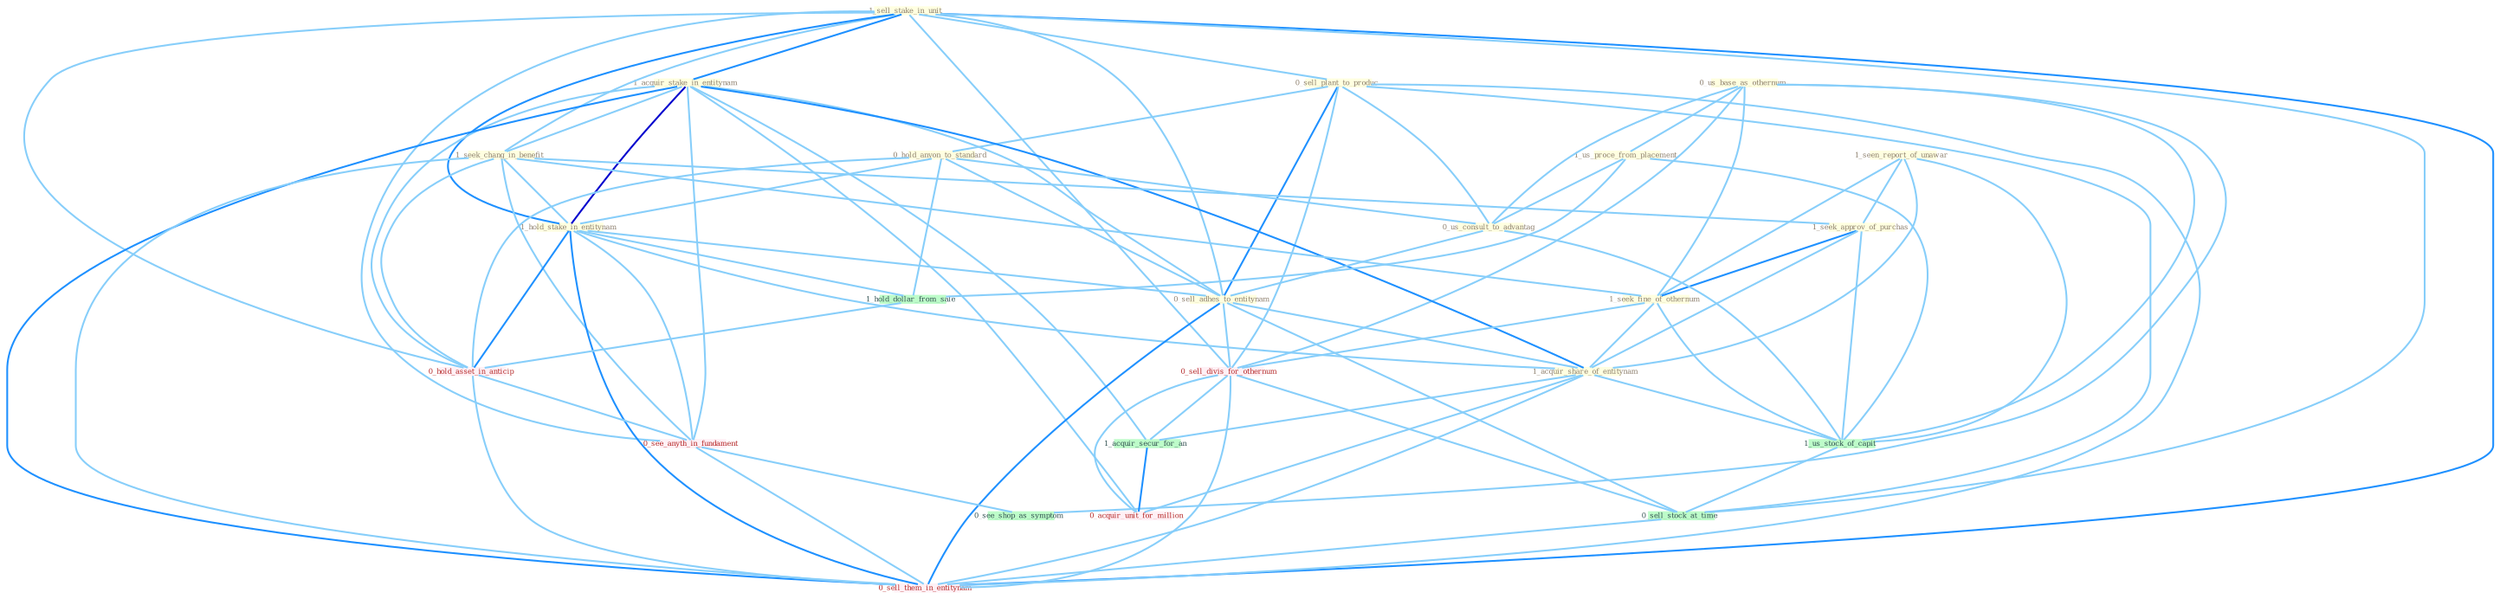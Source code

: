 Graph G{ 
    node
    [shape=polygon,style=filled,width=.5,height=.06,color="#BDFCC9",fixedsize=true,fontsize=4,
    fontcolor="#2f4f4f"];
    {node
    [color="#ffffe0", fontcolor="#8b7d6b"] "1_sell_stake_in_unit " "0_us_base_as_othernum " "0_sell_plant_to_produc " "1_acquir_stake_in_entitynam " "1_seek_chang_in_benefit " "1_seen_report_of_unawar " "1_us_proce_from_placement " "0_hold_anyon_to_standard " "1_seek_approv_of_purchas " "1_hold_stake_in_entitynam " "0_us_consult_to_advantag " "1_seek_fine_of_othernum " "0_sell_adhes_to_entitynam " "1_acquir_share_of_entitynam "}
{node [color="#fff0f5", fontcolor="#b22222"] "0_sell_divis_for_othernum " "0_hold_asset_in_anticip " "0_see_anyth_in_fundament " "0_acquir_unit_for_million " "0_sell_them_in_entitynam "}
edge [color="#B0E2FF"];

	"1_sell_stake_in_unit " -- "0_sell_plant_to_produc " [w="1", color="#87cefa" ];
	"1_sell_stake_in_unit " -- "1_acquir_stake_in_entitynam " [w="2", color="#1e90ff" , len=0.8];
	"1_sell_stake_in_unit " -- "1_seek_chang_in_benefit " [w="1", color="#87cefa" ];
	"1_sell_stake_in_unit " -- "1_hold_stake_in_entitynam " [w="2", color="#1e90ff" , len=0.8];
	"1_sell_stake_in_unit " -- "0_sell_adhes_to_entitynam " [w="1", color="#87cefa" ];
	"1_sell_stake_in_unit " -- "0_sell_divis_for_othernum " [w="1", color="#87cefa" ];
	"1_sell_stake_in_unit " -- "0_hold_asset_in_anticip " [w="1", color="#87cefa" ];
	"1_sell_stake_in_unit " -- "0_sell_stock_at_time " [w="1", color="#87cefa" ];
	"1_sell_stake_in_unit " -- "0_see_anyth_in_fundament " [w="1", color="#87cefa" ];
	"1_sell_stake_in_unit " -- "0_sell_them_in_entitynam " [w="2", color="#1e90ff" , len=0.8];
	"0_us_base_as_othernum " -- "1_us_proce_from_placement " [w="1", color="#87cefa" ];
	"0_us_base_as_othernum " -- "0_us_consult_to_advantag " [w="1", color="#87cefa" ];
	"0_us_base_as_othernum " -- "1_seek_fine_of_othernum " [w="1", color="#87cefa" ];
	"0_us_base_as_othernum " -- "0_sell_divis_for_othernum " [w="1", color="#87cefa" ];
	"0_us_base_as_othernum " -- "1_us_stock_of_capit " [w="1", color="#87cefa" ];
	"0_us_base_as_othernum " -- "0_see_shop_as_symptom " [w="1", color="#87cefa" ];
	"0_sell_plant_to_produc " -- "0_hold_anyon_to_standard " [w="1", color="#87cefa" ];
	"0_sell_plant_to_produc " -- "0_us_consult_to_advantag " [w="1", color="#87cefa" ];
	"0_sell_plant_to_produc " -- "0_sell_adhes_to_entitynam " [w="2", color="#1e90ff" , len=0.8];
	"0_sell_plant_to_produc " -- "0_sell_divis_for_othernum " [w="1", color="#87cefa" ];
	"0_sell_plant_to_produc " -- "0_sell_stock_at_time " [w="1", color="#87cefa" ];
	"0_sell_plant_to_produc " -- "0_sell_them_in_entitynam " [w="1", color="#87cefa" ];
	"1_acquir_stake_in_entitynam " -- "1_seek_chang_in_benefit " [w="1", color="#87cefa" ];
	"1_acquir_stake_in_entitynam " -- "1_hold_stake_in_entitynam " [w="3", color="#0000cd" , len=0.6];
	"1_acquir_stake_in_entitynam " -- "0_sell_adhes_to_entitynam " [w="1", color="#87cefa" ];
	"1_acquir_stake_in_entitynam " -- "1_acquir_share_of_entitynam " [w="2", color="#1e90ff" , len=0.8];
	"1_acquir_stake_in_entitynam " -- "1_acquir_secur_for_an " [w="1", color="#87cefa" ];
	"1_acquir_stake_in_entitynam " -- "0_hold_asset_in_anticip " [w="1", color="#87cefa" ];
	"1_acquir_stake_in_entitynam " -- "0_see_anyth_in_fundament " [w="1", color="#87cefa" ];
	"1_acquir_stake_in_entitynam " -- "0_acquir_unit_for_million " [w="1", color="#87cefa" ];
	"1_acquir_stake_in_entitynam " -- "0_sell_them_in_entitynam " [w="2", color="#1e90ff" , len=0.8];
	"1_seek_chang_in_benefit " -- "1_seek_approv_of_purchas " [w="1", color="#87cefa" ];
	"1_seek_chang_in_benefit " -- "1_hold_stake_in_entitynam " [w="1", color="#87cefa" ];
	"1_seek_chang_in_benefit " -- "1_seek_fine_of_othernum " [w="1", color="#87cefa" ];
	"1_seek_chang_in_benefit " -- "0_hold_asset_in_anticip " [w="1", color="#87cefa" ];
	"1_seek_chang_in_benefit " -- "0_see_anyth_in_fundament " [w="1", color="#87cefa" ];
	"1_seek_chang_in_benefit " -- "0_sell_them_in_entitynam " [w="1", color="#87cefa" ];
	"1_seen_report_of_unawar " -- "1_seek_approv_of_purchas " [w="1", color="#87cefa" ];
	"1_seen_report_of_unawar " -- "1_seek_fine_of_othernum " [w="1", color="#87cefa" ];
	"1_seen_report_of_unawar " -- "1_acquir_share_of_entitynam " [w="1", color="#87cefa" ];
	"1_seen_report_of_unawar " -- "1_us_stock_of_capit " [w="1", color="#87cefa" ];
	"1_us_proce_from_placement " -- "0_us_consult_to_advantag " [w="1", color="#87cefa" ];
	"1_us_proce_from_placement " -- "1_us_stock_of_capit " [w="1", color="#87cefa" ];
	"1_us_proce_from_placement " -- "1_hold_dollar_from_sale " [w="1", color="#87cefa" ];
	"0_hold_anyon_to_standard " -- "1_hold_stake_in_entitynam " [w="1", color="#87cefa" ];
	"0_hold_anyon_to_standard " -- "0_us_consult_to_advantag " [w="1", color="#87cefa" ];
	"0_hold_anyon_to_standard " -- "0_sell_adhes_to_entitynam " [w="1", color="#87cefa" ];
	"0_hold_anyon_to_standard " -- "1_hold_dollar_from_sale " [w="1", color="#87cefa" ];
	"0_hold_anyon_to_standard " -- "0_hold_asset_in_anticip " [w="1", color="#87cefa" ];
	"1_seek_approv_of_purchas " -- "1_seek_fine_of_othernum " [w="2", color="#1e90ff" , len=0.8];
	"1_seek_approv_of_purchas " -- "1_acquir_share_of_entitynam " [w="1", color="#87cefa" ];
	"1_seek_approv_of_purchas " -- "1_us_stock_of_capit " [w="1", color="#87cefa" ];
	"1_hold_stake_in_entitynam " -- "0_sell_adhes_to_entitynam " [w="1", color="#87cefa" ];
	"1_hold_stake_in_entitynam " -- "1_acquir_share_of_entitynam " [w="1", color="#87cefa" ];
	"1_hold_stake_in_entitynam " -- "1_hold_dollar_from_sale " [w="1", color="#87cefa" ];
	"1_hold_stake_in_entitynam " -- "0_hold_asset_in_anticip " [w="2", color="#1e90ff" , len=0.8];
	"1_hold_stake_in_entitynam " -- "0_see_anyth_in_fundament " [w="1", color="#87cefa" ];
	"1_hold_stake_in_entitynam " -- "0_sell_them_in_entitynam " [w="2", color="#1e90ff" , len=0.8];
	"0_us_consult_to_advantag " -- "0_sell_adhes_to_entitynam " [w="1", color="#87cefa" ];
	"0_us_consult_to_advantag " -- "1_us_stock_of_capit " [w="1", color="#87cefa" ];
	"1_seek_fine_of_othernum " -- "1_acquir_share_of_entitynam " [w="1", color="#87cefa" ];
	"1_seek_fine_of_othernum " -- "0_sell_divis_for_othernum " [w="1", color="#87cefa" ];
	"1_seek_fine_of_othernum " -- "1_us_stock_of_capit " [w="1", color="#87cefa" ];
	"0_sell_adhes_to_entitynam " -- "1_acquir_share_of_entitynam " [w="1", color="#87cefa" ];
	"0_sell_adhes_to_entitynam " -- "0_sell_divis_for_othernum " [w="1", color="#87cefa" ];
	"0_sell_adhes_to_entitynam " -- "0_sell_stock_at_time " [w="1", color="#87cefa" ];
	"0_sell_adhes_to_entitynam " -- "0_sell_them_in_entitynam " [w="2", color="#1e90ff" , len=0.8];
	"1_acquir_share_of_entitynam " -- "1_acquir_secur_for_an " [w="1", color="#87cefa" ];
	"1_acquir_share_of_entitynam " -- "1_us_stock_of_capit " [w="1", color="#87cefa" ];
	"1_acquir_share_of_entitynam " -- "0_acquir_unit_for_million " [w="1", color="#87cefa" ];
	"1_acquir_share_of_entitynam " -- "0_sell_them_in_entitynam " [w="1", color="#87cefa" ];
	"0_sell_divis_for_othernum " -- "1_acquir_secur_for_an " [w="1", color="#87cefa" ];
	"0_sell_divis_for_othernum " -- "0_sell_stock_at_time " [w="1", color="#87cefa" ];
	"0_sell_divis_for_othernum " -- "0_acquir_unit_for_million " [w="1", color="#87cefa" ];
	"0_sell_divis_for_othernum " -- "0_sell_them_in_entitynam " [w="1", color="#87cefa" ];
	"1_acquir_secur_for_an " -- "0_acquir_unit_for_million " [w="2", color="#1e90ff" , len=0.8];
	"1_us_stock_of_capit " -- "0_sell_stock_at_time " [w="1", color="#87cefa" ];
	"1_hold_dollar_from_sale " -- "0_hold_asset_in_anticip " [w="1", color="#87cefa" ];
	"0_hold_asset_in_anticip " -- "0_see_anyth_in_fundament " [w="1", color="#87cefa" ];
	"0_hold_asset_in_anticip " -- "0_sell_them_in_entitynam " [w="1", color="#87cefa" ];
	"0_sell_stock_at_time " -- "0_sell_them_in_entitynam " [w="1", color="#87cefa" ];
	"0_see_anyth_in_fundament " -- "0_see_shop_as_symptom " [w="1", color="#87cefa" ];
	"0_see_anyth_in_fundament " -- "0_sell_them_in_entitynam " [w="1", color="#87cefa" ];
}